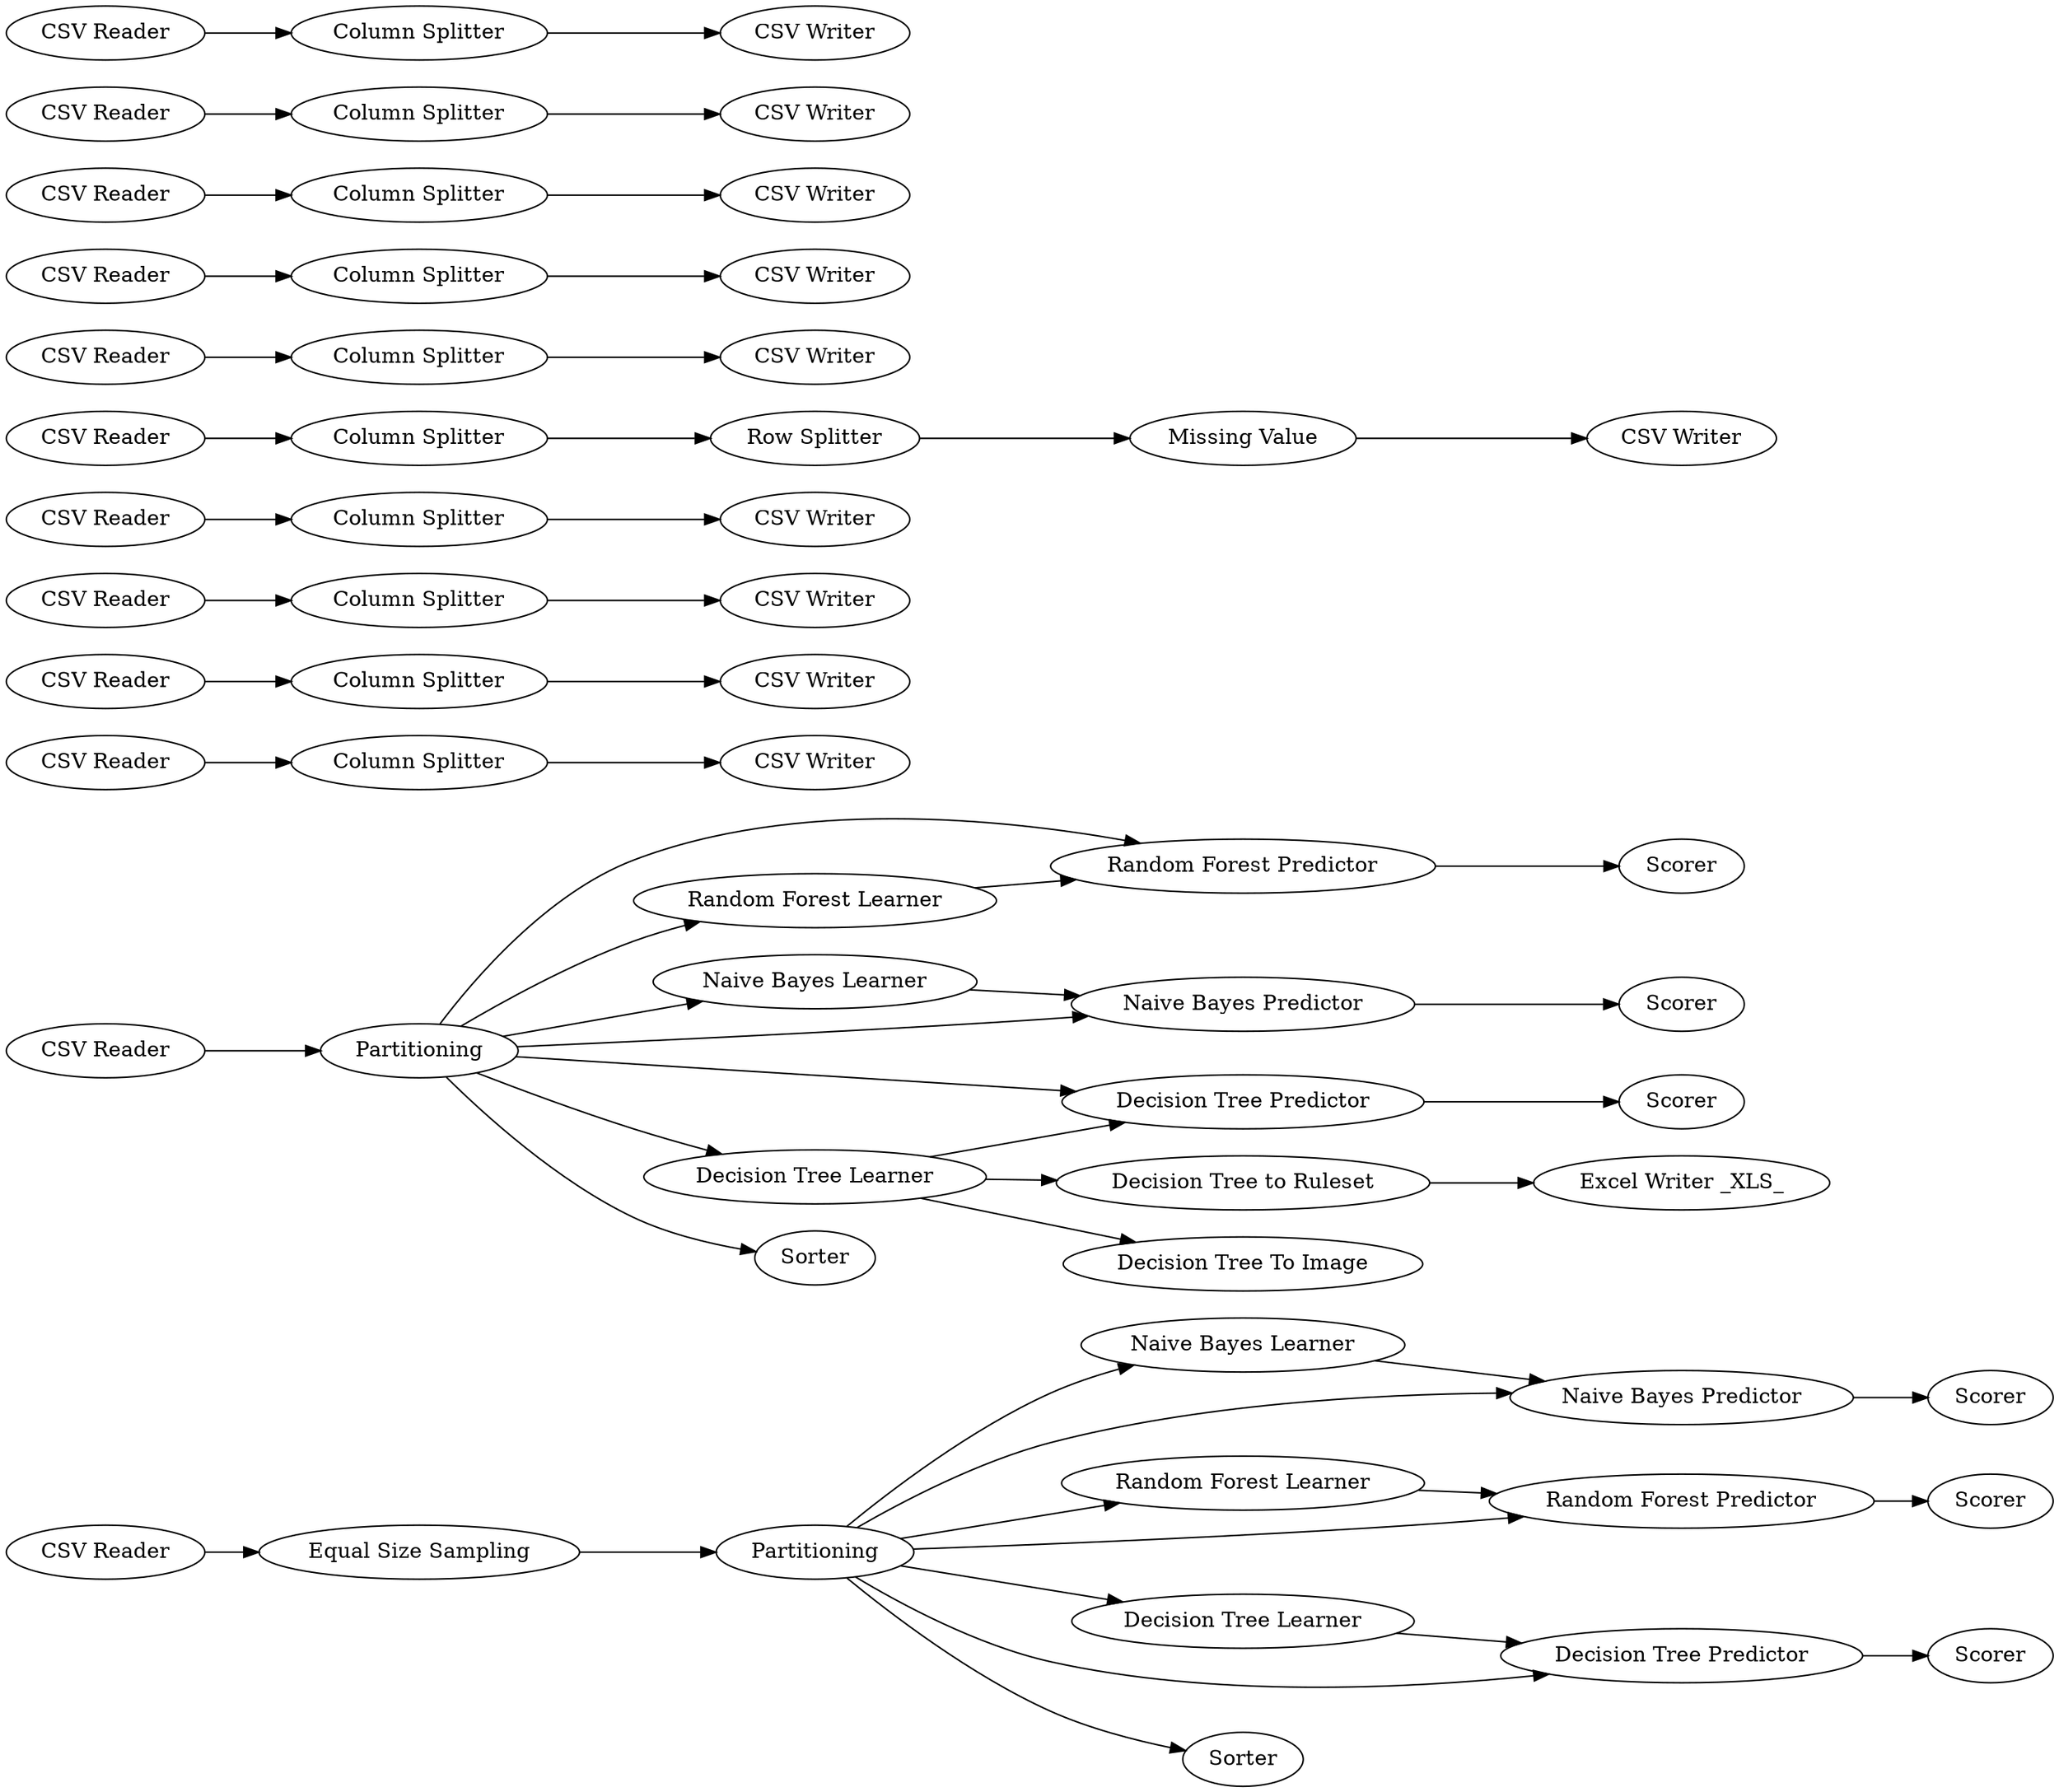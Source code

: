 digraph {
	136 -> 130
	23 -> 24
	135 -> 131
	22 -> 23
	162 -> 161
	10 -> 23
	12 -> 13
	167 -> 165
	10 -> 25
	129 -> 134
	173 -> 172
	26 -> 27
	154 -> 139
	136 -> 135
	10 -> 22
	11 -> 12
	38 -> 10
	10 -> 11
	149 -> 150
	25 -> 26
	10 -> 12
	139 -> 141
	155 -> 145
	11 -> 40
	48 -> 50
	130 -> 127
	11 -> 41
	156 -> 159
	161 -> 160
	174 -> 136
	159 -> 163
	134 -> 128
	150 -> 152
	136 -> 134
	136 -> 131
	136 -> 127
	132 -> 174
	171 -> 173
	158 -> 164
	127 -> 133
	153 -> 48
	170 -> 169
	136 -> 125
	152 -> 151
	10 -> 26
	10 -> 42
	168 -> 170
	175 -> 149
	145 -> 144
	136 -> 129
	157 -> 158
	131 -> 126
	41 -> 44
	166 -> 167
	133 [label=Scorer]
	27 [label=Scorer]
	167 [label="Column Splitter"]
	165 [label="CSV Writer"]
	170 [label="Column Splitter"]
	126 [label=Scorer]
	169 [label="CSV Writer"]
	136 [label=Partitioning]
	26 [label="Naive Bayes Predictor"]
	153 [label="CSV Reader"]
	162 [label="CSV Reader"]
	145 [label="Column Splitter"]
	149 [label="Column Splitter"]
	163 [label="CSV Writer"]
	151 [label="CSV Writer"]
	24 [label=Scorer]
	168 [label="CSV Reader"]
	41 [label="Decision Tree to Ruleset"]
	156 [label="CSV Reader"]
	161 [label="Column Splitter"]
	131 [label="Random Forest Predictor"]
	154 [label="CSV Reader"]
	25 [label="Naive Bayes Learner"]
	129 [label="Decision Tree Learner"]
	10 [label=Partitioning]
	12 [label="Decision Tree Predictor"]
	141 [label="CSV Writer"]
	166 [label="CSV Reader"]
	48 [label="Column Splitter"]
	150 [label="Row Splitter"]
	164 [label="CSV Writer"]
	171 [label="CSV Reader"]
	144 [label="CSV Writer"]
	50 [label="CSV Writer"]
	125 [label=Sorter]
	42 [label=Sorter]
	22 [label="Random Forest Learner"]
	127 [label="Naive Bayes Predictor"]
	158 [label="Column Splitter"]
	174 [label="Equal Size Sampling"]
	11 [label="Decision Tree Learner"]
	23 [label="Random Forest Predictor"]
	173 [label="Column Splitter"]
	159 [label="Column Splitter"]
	172 [label="CSV Writer"]
	135 [label="Random Forest Learner"]
	134 [label="Decision Tree Predictor"]
	38 [label="CSV Reader"]
	160 [label="CSV Writer"]
	175 [label="CSV Reader"]
	13 [label=Scorer]
	44 [label="Excel Writer _XLS_"]
	139 [label="Column Splitter"]
	157 [label="CSV Reader"]
	155 [label="CSV Reader"]
	130 [label="Naive Bayes Learner"]
	40 [label="Decision Tree To Image"]
	152 [label="Missing Value"]
	128 [label=Scorer]
	132 [label="CSV Reader"]
	rankdir=LR
}
